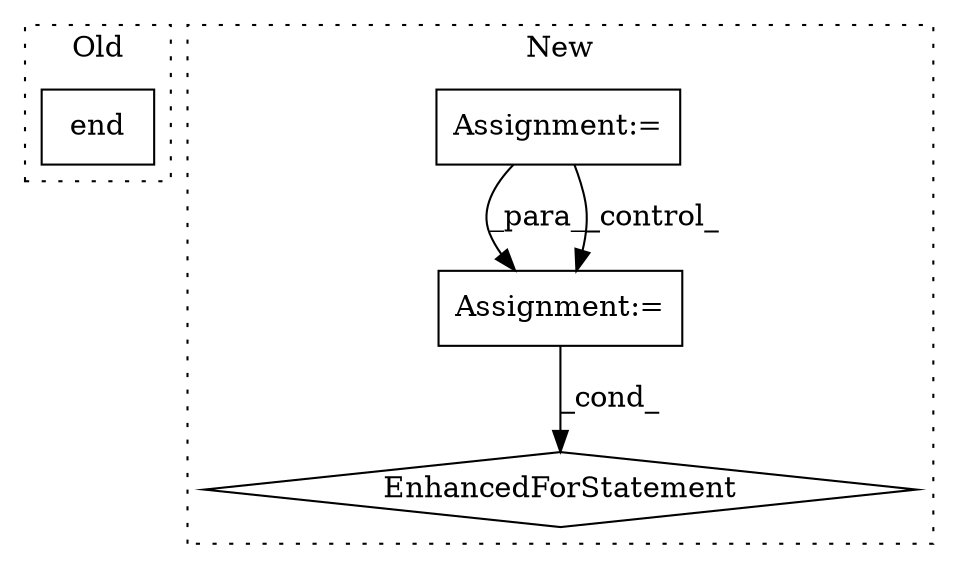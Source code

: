 digraph G {
subgraph cluster0 {
1 [label="end" a="32" s="2423,2428" l="4,1" shape="box"];
label = "Old";
style="dotted";
}
subgraph cluster1 {
2 [label="EnhancedForStatement" a="70" s="2163,2269" l="69,2" shape="diamond"];
3 [label="Assignment:=" a="7" s="2047,2147" l="65,2" shape="box"];
4 [label="Assignment:=" a="7" s="2163,2269" l="69,2" shape="box"];
label = "New";
style="dotted";
}
3 -> 4 [label="_para_"];
3 -> 4 [label="_control_"];
4 -> 2 [label="_cond_"];
}